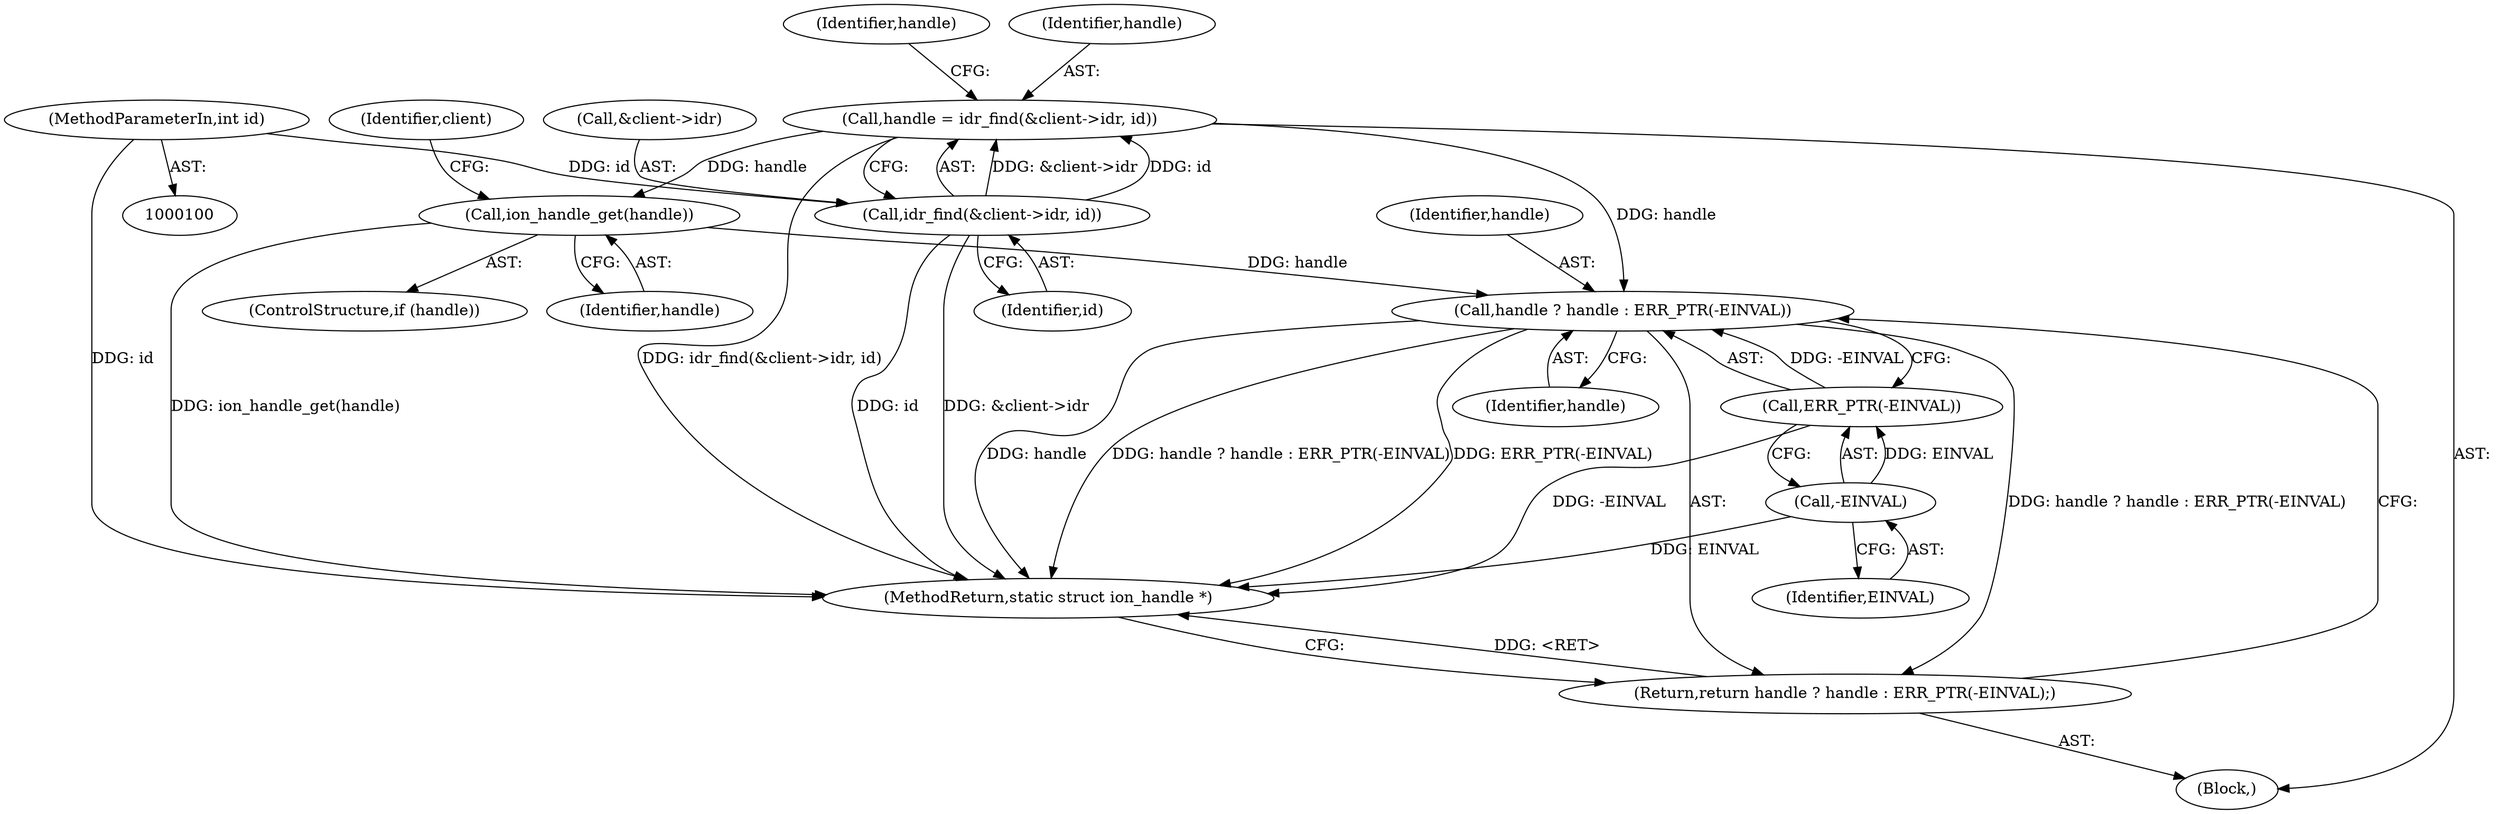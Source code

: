 digraph "0_linux_9590232bb4f4cc824f3425a6e1349afbe6d6d2b7_0@pointer" {
"1000128" [label="(Call,handle ? handle : ERR_PTR(-EINVAL))"];
"1000120" [label="(Call,ion_handle_get(handle))"];
"1000110" [label="(Call,handle = idr_find(&client->idr, id))"];
"1000112" [label="(Call,idr_find(&client->idr, id))"];
"1000102" [label="(MethodParameterIn,int id)"];
"1000131" [label="(Call,ERR_PTR(-EINVAL))"];
"1000132" [label="(Call,-EINVAL)"];
"1000127" [label="(Return,return handle ? handle : ERR_PTR(-EINVAL);)"];
"1000128" [label="(Call,handle ? handle : ERR_PTR(-EINVAL))"];
"1000110" [label="(Call,handle = idr_find(&client->idr, id))"];
"1000112" [label="(Call,idr_find(&client->idr, id))"];
"1000119" [label="(Identifier,handle)"];
"1000117" [label="(Identifier,id)"];
"1000113" [label="(Call,&client->idr)"];
"1000120" [label="(Call,ion_handle_get(handle))"];
"1000125" [label="(Identifier,client)"];
"1000131" [label="(Call,ERR_PTR(-EINVAL))"];
"1000127" [label="(Return,return handle ? handle : ERR_PTR(-EINVAL);)"];
"1000118" [label="(ControlStructure,if (handle))"];
"1000132" [label="(Call,-EINVAL)"];
"1000121" [label="(Identifier,handle)"];
"1000133" [label="(Identifier,EINVAL)"];
"1000103" [label="(Block,)"];
"1000130" [label="(Identifier,handle)"];
"1000129" [label="(Identifier,handle)"];
"1000134" [label="(MethodReturn,static struct ion_handle *)"];
"1000102" [label="(MethodParameterIn,int id)"];
"1000111" [label="(Identifier,handle)"];
"1000128" -> "1000127"  [label="AST: "];
"1000128" -> "1000130"  [label="CFG: "];
"1000128" -> "1000131"  [label="CFG: "];
"1000129" -> "1000128"  [label="AST: "];
"1000130" -> "1000128"  [label="AST: "];
"1000131" -> "1000128"  [label="AST: "];
"1000127" -> "1000128"  [label="CFG: "];
"1000128" -> "1000134"  [label="DDG: handle"];
"1000128" -> "1000134"  [label="DDG: handle ? handle : ERR_PTR(-EINVAL)"];
"1000128" -> "1000134"  [label="DDG: ERR_PTR(-EINVAL)"];
"1000128" -> "1000127"  [label="DDG: handle ? handle : ERR_PTR(-EINVAL)"];
"1000120" -> "1000128"  [label="DDG: handle"];
"1000110" -> "1000128"  [label="DDG: handle"];
"1000131" -> "1000128"  [label="DDG: -EINVAL"];
"1000120" -> "1000118"  [label="AST: "];
"1000120" -> "1000121"  [label="CFG: "];
"1000121" -> "1000120"  [label="AST: "];
"1000125" -> "1000120"  [label="CFG: "];
"1000120" -> "1000134"  [label="DDG: ion_handle_get(handle)"];
"1000110" -> "1000120"  [label="DDG: handle"];
"1000110" -> "1000103"  [label="AST: "];
"1000110" -> "1000112"  [label="CFG: "];
"1000111" -> "1000110"  [label="AST: "];
"1000112" -> "1000110"  [label="AST: "];
"1000119" -> "1000110"  [label="CFG: "];
"1000110" -> "1000134"  [label="DDG: idr_find(&client->idr, id)"];
"1000112" -> "1000110"  [label="DDG: &client->idr"];
"1000112" -> "1000110"  [label="DDG: id"];
"1000112" -> "1000117"  [label="CFG: "];
"1000113" -> "1000112"  [label="AST: "];
"1000117" -> "1000112"  [label="AST: "];
"1000112" -> "1000134"  [label="DDG: id"];
"1000112" -> "1000134"  [label="DDG: &client->idr"];
"1000102" -> "1000112"  [label="DDG: id"];
"1000102" -> "1000100"  [label="AST: "];
"1000102" -> "1000134"  [label="DDG: id"];
"1000131" -> "1000132"  [label="CFG: "];
"1000132" -> "1000131"  [label="AST: "];
"1000131" -> "1000134"  [label="DDG: -EINVAL"];
"1000132" -> "1000131"  [label="DDG: EINVAL"];
"1000132" -> "1000133"  [label="CFG: "];
"1000133" -> "1000132"  [label="AST: "];
"1000132" -> "1000134"  [label="DDG: EINVAL"];
"1000127" -> "1000103"  [label="AST: "];
"1000134" -> "1000127"  [label="CFG: "];
"1000127" -> "1000134"  [label="DDG: <RET>"];
}
